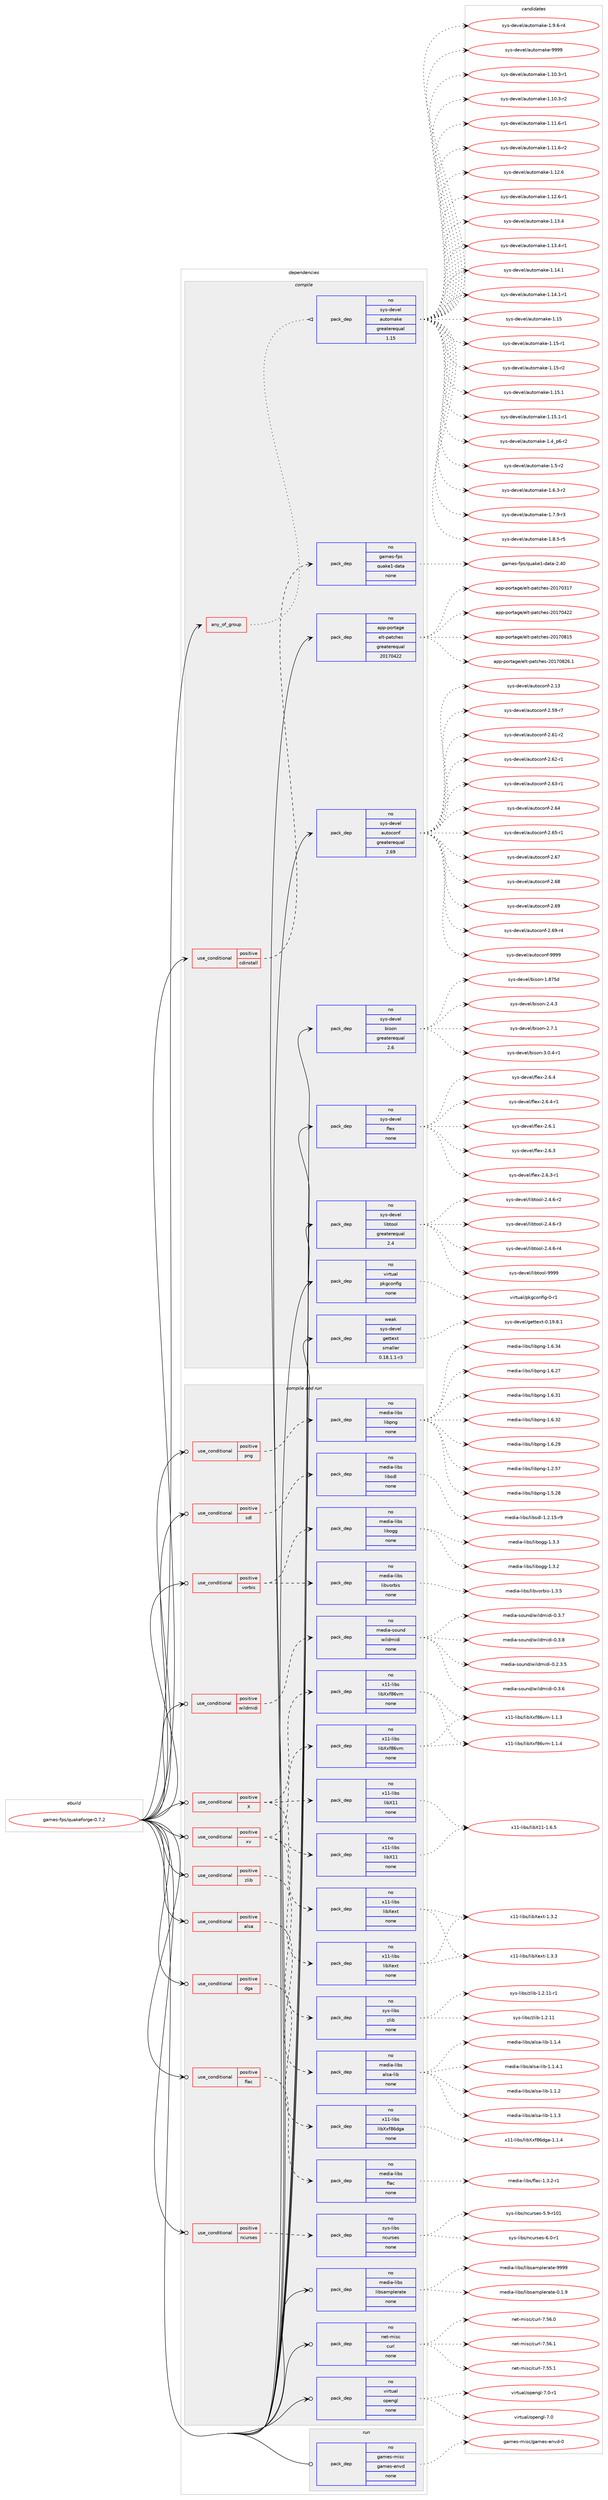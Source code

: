 digraph prolog {

# *************
# Graph options
# *************

newrank=true;
concentrate=true;
compound=true;
graph [rankdir=LR,fontname=Helvetica,fontsize=10,ranksep=1.5];#, ranksep=2.5, nodesep=0.2];
edge  [arrowhead=vee];
node  [fontname=Helvetica,fontsize=10];

# **********
# The ebuild
# **********

subgraph cluster_leftcol {
color=gray;
rank=same;
label=<<i>ebuild</i>>;
id [label="games-fps/quakeforge-0.7.2", color=red, width=4, href="../games-fps/quakeforge-0.7.2.svg"];
}

# ****************
# The dependencies
# ****************

subgraph cluster_midcol {
color=gray;
label=<<i>dependencies</i>>;
subgraph cluster_compile {
fillcolor="#eeeeee";
style=filled;
label=<<i>compile</i>>;
subgraph any4570 {
dependency299237 [label=<<TABLE BORDER="0" CELLBORDER="1" CELLSPACING="0" CELLPADDING="4"><TR><TD CELLPADDING="10">any_of_group</TD></TR></TABLE>>, shape=none, color=red];subgraph pack214086 {
dependency299238 [label=<<TABLE BORDER="0" CELLBORDER="1" CELLSPACING="0" CELLPADDING="4" WIDTH="220"><TR><TD ROWSPAN="6" CELLPADDING="30">pack_dep</TD></TR><TR><TD WIDTH="110">no</TD></TR><TR><TD>sys-devel</TD></TR><TR><TD>automake</TD></TR><TR><TD>greaterequal</TD></TR><TR><TD>1.15</TD></TR></TABLE>>, shape=none, color=blue];
}
dependency299237:e -> dependency299238:w [weight=20,style="dotted",arrowhead="oinv"];
}
id:e -> dependency299237:w [weight=20,style="solid",arrowhead="vee"];
subgraph cond80528 {
dependency299239 [label=<<TABLE BORDER="0" CELLBORDER="1" CELLSPACING="0" CELLPADDING="4"><TR><TD ROWSPAN="3" CELLPADDING="10">use_conditional</TD></TR><TR><TD>positive</TD></TR><TR><TD>cdinstall</TD></TR></TABLE>>, shape=none, color=red];
subgraph pack214087 {
dependency299240 [label=<<TABLE BORDER="0" CELLBORDER="1" CELLSPACING="0" CELLPADDING="4" WIDTH="220"><TR><TD ROWSPAN="6" CELLPADDING="30">pack_dep</TD></TR><TR><TD WIDTH="110">no</TD></TR><TR><TD>games-fps</TD></TR><TR><TD>quake1-data</TD></TR><TR><TD>none</TD></TR><TR><TD></TD></TR></TABLE>>, shape=none, color=blue];
}
dependency299239:e -> dependency299240:w [weight=20,style="dashed",arrowhead="vee"];
}
id:e -> dependency299239:w [weight=20,style="solid",arrowhead="vee"];
subgraph pack214088 {
dependency299241 [label=<<TABLE BORDER="0" CELLBORDER="1" CELLSPACING="0" CELLPADDING="4" WIDTH="220"><TR><TD ROWSPAN="6" CELLPADDING="30">pack_dep</TD></TR><TR><TD WIDTH="110">no</TD></TR><TR><TD>app-portage</TD></TR><TR><TD>elt-patches</TD></TR><TR><TD>greaterequal</TD></TR><TR><TD>20170422</TD></TR></TABLE>>, shape=none, color=blue];
}
id:e -> dependency299241:w [weight=20,style="solid",arrowhead="vee"];
subgraph pack214089 {
dependency299242 [label=<<TABLE BORDER="0" CELLBORDER="1" CELLSPACING="0" CELLPADDING="4" WIDTH="220"><TR><TD ROWSPAN="6" CELLPADDING="30">pack_dep</TD></TR><TR><TD WIDTH="110">no</TD></TR><TR><TD>sys-devel</TD></TR><TR><TD>autoconf</TD></TR><TR><TD>greaterequal</TD></TR><TR><TD>2.69</TD></TR></TABLE>>, shape=none, color=blue];
}
id:e -> dependency299242:w [weight=20,style="solid",arrowhead="vee"];
subgraph pack214090 {
dependency299243 [label=<<TABLE BORDER="0" CELLBORDER="1" CELLSPACING="0" CELLPADDING="4" WIDTH="220"><TR><TD ROWSPAN="6" CELLPADDING="30">pack_dep</TD></TR><TR><TD WIDTH="110">no</TD></TR><TR><TD>sys-devel</TD></TR><TR><TD>bison</TD></TR><TR><TD>greaterequal</TD></TR><TR><TD>2.6</TD></TR></TABLE>>, shape=none, color=blue];
}
id:e -> dependency299243:w [weight=20,style="solid",arrowhead="vee"];
subgraph pack214091 {
dependency299244 [label=<<TABLE BORDER="0" CELLBORDER="1" CELLSPACING="0" CELLPADDING="4" WIDTH="220"><TR><TD ROWSPAN="6" CELLPADDING="30">pack_dep</TD></TR><TR><TD WIDTH="110">no</TD></TR><TR><TD>sys-devel</TD></TR><TR><TD>flex</TD></TR><TR><TD>none</TD></TR><TR><TD></TD></TR></TABLE>>, shape=none, color=blue];
}
id:e -> dependency299244:w [weight=20,style="solid",arrowhead="vee"];
subgraph pack214092 {
dependency299245 [label=<<TABLE BORDER="0" CELLBORDER="1" CELLSPACING="0" CELLPADDING="4" WIDTH="220"><TR><TD ROWSPAN="6" CELLPADDING="30">pack_dep</TD></TR><TR><TD WIDTH="110">no</TD></TR><TR><TD>sys-devel</TD></TR><TR><TD>libtool</TD></TR><TR><TD>greaterequal</TD></TR><TR><TD>2.4</TD></TR></TABLE>>, shape=none, color=blue];
}
id:e -> dependency299245:w [weight=20,style="solid",arrowhead="vee"];
subgraph pack214093 {
dependency299246 [label=<<TABLE BORDER="0" CELLBORDER="1" CELLSPACING="0" CELLPADDING="4" WIDTH="220"><TR><TD ROWSPAN="6" CELLPADDING="30">pack_dep</TD></TR><TR><TD WIDTH="110">no</TD></TR><TR><TD>virtual</TD></TR><TR><TD>pkgconfig</TD></TR><TR><TD>none</TD></TR><TR><TD></TD></TR></TABLE>>, shape=none, color=blue];
}
id:e -> dependency299246:w [weight=20,style="solid",arrowhead="vee"];
subgraph pack214094 {
dependency299247 [label=<<TABLE BORDER="0" CELLBORDER="1" CELLSPACING="0" CELLPADDING="4" WIDTH="220"><TR><TD ROWSPAN="6" CELLPADDING="30">pack_dep</TD></TR><TR><TD WIDTH="110">weak</TD></TR><TR><TD>sys-devel</TD></TR><TR><TD>gettext</TD></TR><TR><TD>smaller</TD></TR><TR><TD>0.18.1.1-r3</TD></TR></TABLE>>, shape=none, color=blue];
}
id:e -> dependency299247:w [weight=20,style="solid",arrowhead="vee"];
}
subgraph cluster_compileandrun {
fillcolor="#eeeeee";
style=filled;
label=<<i>compile and run</i>>;
subgraph cond80529 {
dependency299248 [label=<<TABLE BORDER="0" CELLBORDER="1" CELLSPACING="0" CELLPADDING="4"><TR><TD ROWSPAN="3" CELLPADDING="10">use_conditional</TD></TR><TR><TD>positive</TD></TR><TR><TD>X</TD></TR></TABLE>>, shape=none, color=red];
subgraph pack214095 {
dependency299249 [label=<<TABLE BORDER="0" CELLBORDER="1" CELLSPACING="0" CELLPADDING="4" WIDTH="220"><TR><TD ROWSPAN="6" CELLPADDING="30">pack_dep</TD></TR><TR><TD WIDTH="110">no</TD></TR><TR><TD>x11-libs</TD></TR><TR><TD>libX11</TD></TR><TR><TD>none</TD></TR><TR><TD></TD></TR></TABLE>>, shape=none, color=blue];
}
dependency299248:e -> dependency299249:w [weight=20,style="dashed",arrowhead="vee"];
subgraph pack214096 {
dependency299250 [label=<<TABLE BORDER="0" CELLBORDER="1" CELLSPACING="0" CELLPADDING="4" WIDTH="220"><TR><TD ROWSPAN="6" CELLPADDING="30">pack_dep</TD></TR><TR><TD WIDTH="110">no</TD></TR><TR><TD>x11-libs</TD></TR><TR><TD>libXext</TD></TR><TR><TD>none</TD></TR><TR><TD></TD></TR></TABLE>>, shape=none, color=blue];
}
dependency299248:e -> dependency299250:w [weight=20,style="dashed",arrowhead="vee"];
subgraph pack214097 {
dependency299251 [label=<<TABLE BORDER="0" CELLBORDER="1" CELLSPACING="0" CELLPADDING="4" WIDTH="220"><TR><TD ROWSPAN="6" CELLPADDING="30">pack_dep</TD></TR><TR><TD WIDTH="110">no</TD></TR><TR><TD>x11-libs</TD></TR><TR><TD>libXxf86vm</TD></TR><TR><TD>none</TD></TR><TR><TD></TD></TR></TABLE>>, shape=none, color=blue];
}
dependency299248:e -> dependency299251:w [weight=20,style="dashed",arrowhead="vee"];
}
id:e -> dependency299248:w [weight=20,style="solid",arrowhead="odotvee"];
subgraph cond80530 {
dependency299252 [label=<<TABLE BORDER="0" CELLBORDER="1" CELLSPACING="0" CELLPADDING="4"><TR><TD ROWSPAN="3" CELLPADDING="10">use_conditional</TD></TR><TR><TD>positive</TD></TR><TR><TD>alsa</TD></TR></TABLE>>, shape=none, color=red];
subgraph pack214098 {
dependency299253 [label=<<TABLE BORDER="0" CELLBORDER="1" CELLSPACING="0" CELLPADDING="4" WIDTH="220"><TR><TD ROWSPAN="6" CELLPADDING="30">pack_dep</TD></TR><TR><TD WIDTH="110">no</TD></TR><TR><TD>media-libs</TD></TR><TR><TD>alsa-lib</TD></TR><TR><TD>none</TD></TR><TR><TD></TD></TR></TABLE>>, shape=none, color=blue];
}
dependency299252:e -> dependency299253:w [weight=20,style="dashed",arrowhead="vee"];
}
id:e -> dependency299252:w [weight=20,style="solid",arrowhead="odotvee"];
subgraph cond80531 {
dependency299254 [label=<<TABLE BORDER="0" CELLBORDER="1" CELLSPACING="0" CELLPADDING="4"><TR><TD ROWSPAN="3" CELLPADDING="10">use_conditional</TD></TR><TR><TD>positive</TD></TR><TR><TD>dga</TD></TR></TABLE>>, shape=none, color=red];
subgraph pack214099 {
dependency299255 [label=<<TABLE BORDER="0" CELLBORDER="1" CELLSPACING="0" CELLPADDING="4" WIDTH="220"><TR><TD ROWSPAN="6" CELLPADDING="30">pack_dep</TD></TR><TR><TD WIDTH="110">no</TD></TR><TR><TD>x11-libs</TD></TR><TR><TD>libXxf86dga</TD></TR><TR><TD>none</TD></TR><TR><TD></TD></TR></TABLE>>, shape=none, color=blue];
}
dependency299254:e -> dependency299255:w [weight=20,style="dashed",arrowhead="vee"];
}
id:e -> dependency299254:w [weight=20,style="solid",arrowhead="odotvee"];
subgraph cond80532 {
dependency299256 [label=<<TABLE BORDER="0" CELLBORDER="1" CELLSPACING="0" CELLPADDING="4"><TR><TD ROWSPAN="3" CELLPADDING="10">use_conditional</TD></TR><TR><TD>positive</TD></TR><TR><TD>flac</TD></TR></TABLE>>, shape=none, color=red];
subgraph pack214100 {
dependency299257 [label=<<TABLE BORDER="0" CELLBORDER="1" CELLSPACING="0" CELLPADDING="4" WIDTH="220"><TR><TD ROWSPAN="6" CELLPADDING="30">pack_dep</TD></TR><TR><TD WIDTH="110">no</TD></TR><TR><TD>media-libs</TD></TR><TR><TD>flac</TD></TR><TR><TD>none</TD></TR><TR><TD></TD></TR></TABLE>>, shape=none, color=blue];
}
dependency299256:e -> dependency299257:w [weight=20,style="dashed",arrowhead="vee"];
}
id:e -> dependency299256:w [weight=20,style="solid",arrowhead="odotvee"];
subgraph cond80533 {
dependency299258 [label=<<TABLE BORDER="0" CELLBORDER="1" CELLSPACING="0" CELLPADDING="4"><TR><TD ROWSPAN="3" CELLPADDING="10">use_conditional</TD></TR><TR><TD>positive</TD></TR><TR><TD>ncurses</TD></TR></TABLE>>, shape=none, color=red];
subgraph pack214101 {
dependency299259 [label=<<TABLE BORDER="0" CELLBORDER="1" CELLSPACING="0" CELLPADDING="4" WIDTH="220"><TR><TD ROWSPAN="6" CELLPADDING="30">pack_dep</TD></TR><TR><TD WIDTH="110">no</TD></TR><TR><TD>sys-libs</TD></TR><TR><TD>ncurses</TD></TR><TR><TD>none</TD></TR><TR><TD></TD></TR></TABLE>>, shape=none, color=blue];
}
dependency299258:e -> dependency299259:w [weight=20,style="dashed",arrowhead="vee"];
}
id:e -> dependency299258:w [weight=20,style="solid",arrowhead="odotvee"];
subgraph cond80534 {
dependency299260 [label=<<TABLE BORDER="0" CELLBORDER="1" CELLSPACING="0" CELLPADDING="4"><TR><TD ROWSPAN="3" CELLPADDING="10">use_conditional</TD></TR><TR><TD>positive</TD></TR><TR><TD>png</TD></TR></TABLE>>, shape=none, color=red];
subgraph pack214102 {
dependency299261 [label=<<TABLE BORDER="0" CELLBORDER="1" CELLSPACING="0" CELLPADDING="4" WIDTH="220"><TR><TD ROWSPAN="6" CELLPADDING="30">pack_dep</TD></TR><TR><TD WIDTH="110">no</TD></TR><TR><TD>media-libs</TD></TR><TR><TD>libpng</TD></TR><TR><TD>none</TD></TR><TR><TD></TD></TR></TABLE>>, shape=none, color=blue];
}
dependency299260:e -> dependency299261:w [weight=20,style="dashed",arrowhead="vee"];
}
id:e -> dependency299260:w [weight=20,style="solid",arrowhead="odotvee"];
subgraph cond80535 {
dependency299262 [label=<<TABLE BORDER="0" CELLBORDER="1" CELLSPACING="0" CELLPADDING="4"><TR><TD ROWSPAN="3" CELLPADDING="10">use_conditional</TD></TR><TR><TD>positive</TD></TR><TR><TD>sdl</TD></TR></TABLE>>, shape=none, color=red];
subgraph pack214103 {
dependency299263 [label=<<TABLE BORDER="0" CELLBORDER="1" CELLSPACING="0" CELLPADDING="4" WIDTH="220"><TR><TD ROWSPAN="6" CELLPADDING="30">pack_dep</TD></TR><TR><TD WIDTH="110">no</TD></TR><TR><TD>media-libs</TD></TR><TR><TD>libsdl</TD></TR><TR><TD>none</TD></TR><TR><TD></TD></TR></TABLE>>, shape=none, color=blue];
}
dependency299262:e -> dependency299263:w [weight=20,style="dashed",arrowhead="vee"];
}
id:e -> dependency299262:w [weight=20,style="solid",arrowhead="odotvee"];
subgraph cond80536 {
dependency299264 [label=<<TABLE BORDER="0" CELLBORDER="1" CELLSPACING="0" CELLPADDING="4"><TR><TD ROWSPAN="3" CELLPADDING="10">use_conditional</TD></TR><TR><TD>positive</TD></TR><TR><TD>vorbis</TD></TR></TABLE>>, shape=none, color=red];
subgraph pack214104 {
dependency299265 [label=<<TABLE BORDER="0" CELLBORDER="1" CELLSPACING="0" CELLPADDING="4" WIDTH="220"><TR><TD ROWSPAN="6" CELLPADDING="30">pack_dep</TD></TR><TR><TD WIDTH="110">no</TD></TR><TR><TD>media-libs</TD></TR><TR><TD>libogg</TD></TR><TR><TD>none</TD></TR><TR><TD></TD></TR></TABLE>>, shape=none, color=blue];
}
dependency299264:e -> dependency299265:w [weight=20,style="dashed",arrowhead="vee"];
subgraph pack214105 {
dependency299266 [label=<<TABLE BORDER="0" CELLBORDER="1" CELLSPACING="0" CELLPADDING="4" WIDTH="220"><TR><TD ROWSPAN="6" CELLPADDING="30">pack_dep</TD></TR><TR><TD WIDTH="110">no</TD></TR><TR><TD>media-libs</TD></TR><TR><TD>libvorbis</TD></TR><TR><TD>none</TD></TR><TR><TD></TD></TR></TABLE>>, shape=none, color=blue];
}
dependency299264:e -> dependency299266:w [weight=20,style="dashed",arrowhead="vee"];
}
id:e -> dependency299264:w [weight=20,style="solid",arrowhead="odotvee"];
subgraph cond80537 {
dependency299267 [label=<<TABLE BORDER="0" CELLBORDER="1" CELLSPACING="0" CELLPADDING="4"><TR><TD ROWSPAN="3" CELLPADDING="10">use_conditional</TD></TR><TR><TD>positive</TD></TR><TR><TD>wildmidi</TD></TR></TABLE>>, shape=none, color=red];
subgraph pack214106 {
dependency299268 [label=<<TABLE BORDER="0" CELLBORDER="1" CELLSPACING="0" CELLPADDING="4" WIDTH="220"><TR><TD ROWSPAN="6" CELLPADDING="30">pack_dep</TD></TR><TR><TD WIDTH="110">no</TD></TR><TR><TD>media-sound</TD></TR><TR><TD>wildmidi</TD></TR><TR><TD>none</TD></TR><TR><TD></TD></TR></TABLE>>, shape=none, color=blue];
}
dependency299267:e -> dependency299268:w [weight=20,style="dashed",arrowhead="vee"];
}
id:e -> dependency299267:w [weight=20,style="solid",arrowhead="odotvee"];
subgraph cond80538 {
dependency299269 [label=<<TABLE BORDER="0" CELLBORDER="1" CELLSPACING="0" CELLPADDING="4"><TR><TD ROWSPAN="3" CELLPADDING="10">use_conditional</TD></TR><TR><TD>positive</TD></TR><TR><TD>xv</TD></TR></TABLE>>, shape=none, color=red];
subgraph pack214107 {
dependency299270 [label=<<TABLE BORDER="0" CELLBORDER="1" CELLSPACING="0" CELLPADDING="4" WIDTH="220"><TR><TD ROWSPAN="6" CELLPADDING="30">pack_dep</TD></TR><TR><TD WIDTH="110">no</TD></TR><TR><TD>x11-libs</TD></TR><TR><TD>libX11</TD></TR><TR><TD>none</TD></TR><TR><TD></TD></TR></TABLE>>, shape=none, color=blue];
}
dependency299269:e -> dependency299270:w [weight=20,style="dashed",arrowhead="vee"];
subgraph pack214108 {
dependency299271 [label=<<TABLE BORDER="0" CELLBORDER="1" CELLSPACING="0" CELLPADDING="4" WIDTH="220"><TR><TD ROWSPAN="6" CELLPADDING="30">pack_dep</TD></TR><TR><TD WIDTH="110">no</TD></TR><TR><TD>x11-libs</TD></TR><TR><TD>libXext</TD></TR><TR><TD>none</TD></TR><TR><TD></TD></TR></TABLE>>, shape=none, color=blue];
}
dependency299269:e -> dependency299271:w [weight=20,style="dashed",arrowhead="vee"];
subgraph pack214109 {
dependency299272 [label=<<TABLE BORDER="0" CELLBORDER="1" CELLSPACING="0" CELLPADDING="4" WIDTH="220"><TR><TD ROWSPAN="6" CELLPADDING="30">pack_dep</TD></TR><TR><TD WIDTH="110">no</TD></TR><TR><TD>x11-libs</TD></TR><TR><TD>libXxf86vm</TD></TR><TR><TD>none</TD></TR><TR><TD></TD></TR></TABLE>>, shape=none, color=blue];
}
dependency299269:e -> dependency299272:w [weight=20,style="dashed",arrowhead="vee"];
}
id:e -> dependency299269:w [weight=20,style="solid",arrowhead="odotvee"];
subgraph cond80539 {
dependency299273 [label=<<TABLE BORDER="0" CELLBORDER="1" CELLSPACING="0" CELLPADDING="4"><TR><TD ROWSPAN="3" CELLPADDING="10">use_conditional</TD></TR><TR><TD>positive</TD></TR><TR><TD>zlib</TD></TR></TABLE>>, shape=none, color=red];
subgraph pack214110 {
dependency299274 [label=<<TABLE BORDER="0" CELLBORDER="1" CELLSPACING="0" CELLPADDING="4" WIDTH="220"><TR><TD ROWSPAN="6" CELLPADDING="30">pack_dep</TD></TR><TR><TD WIDTH="110">no</TD></TR><TR><TD>sys-libs</TD></TR><TR><TD>zlib</TD></TR><TR><TD>none</TD></TR><TR><TD></TD></TR></TABLE>>, shape=none, color=blue];
}
dependency299273:e -> dependency299274:w [weight=20,style="dashed",arrowhead="vee"];
}
id:e -> dependency299273:w [weight=20,style="solid",arrowhead="odotvee"];
subgraph pack214111 {
dependency299275 [label=<<TABLE BORDER="0" CELLBORDER="1" CELLSPACING="0" CELLPADDING="4" WIDTH="220"><TR><TD ROWSPAN="6" CELLPADDING="30">pack_dep</TD></TR><TR><TD WIDTH="110">no</TD></TR><TR><TD>media-libs</TD></TR><TR><TD>libsamplerate</TD></TR><TR><TD>none</TD></TR><TR><TD></TD></TR></TABLE>>, shape=none, color=blue];
}
id:e -> dependency299275:w [weight=20,style="solid",arrowhead="odotvee"];
subgraph pack214112 {
dependency299276 [label=<<TABLE BORDER="0" CELLBORDER="1" CELLSPACING="0" CELLPADDING="4" WIDTH="220"><TR><TD ROWSPAN="6" CELLPADDING="30">pack_dep</TD></TR><TR><TD WIDTH="110">no</TD></TR><TR><TD>net-misc</TD></TR><TR><TD>curl</TD></TR><TR><TD>none</TD></TR><TR><TD></TD></TR></TABLE>>, shape=none, color=blue];
}
id:e -> dependency299276:w [weight=20,style="solid",arrowhead="odotvee"];
subgraph pack214113 {
dependency299277 [label=<<TABLE BORDER="0" CELLBORDER="1" CELLSPACING="0" CELLPADDING="4" WIDTH="220"><TR><TD ROWSPAN="6" CELLPADDING="30">pack_dep</TD></TR><TR><TD WIDTH="110">no</TD></TR><TR><TD>virtual</TD></TR><TR><TD>opengl</TD></TR><TR><TD>none</TD></TR><TR><TD></TD></TR></TABLE>>, shape=none, color=blue];
}
id:e -> dependency299277:w [weight=20,style="solid",arrowhead="odotvee"];
}
subgraph cluster_run {
fillcolor="#eeeeee";
style=filled;
label=<<i>run</i>>;
subgraph pack214114 {
dependency299278 [label=<<TABLE BORDER="0" CELLBORDER="1" CELLSPACING="0" CELLPADDING="4" WIDTH="220"><TR><TD ROWSPAN="6" CELLPADDING="30">pack_dep</TD></TR><TR><TD WIDTH="110">no</TD></TR><TR><TD>games-misc</TD></TR><TR><TD>games-envd</TD></TR><TR><TD>none</TD></TR><TR><TD></TD></TR></TABLE>>, shape=none, color=blue];
}
id:e -> dependency299278:w [weight=20,style="solid",arrowhead="odot"];
}
}

# **************
# The candidates
# **************

subgraph cluster_choices {
rank=same;
color=gray;
label=<<i>candidates</i>>;

subgraph choice214086 {
color=black;
nodesep=1;
choice11512111545100101118101108479711711611110997107101454946494846514511449 [label="sys-devel/automake-1.10.3-r1", color=red, width=4,href="../sys-devel/automake-1.10.3-r1.svg"];
choice11512111545100101118101108479711711611110997107101454946494846514511450 [label="sys-devel/automake-1.10.3-r2", color=red, width=4,href="../sys-devel/automake-1.10.3-r2.svg"];
choice11512111545100101118101108479711711611110997107101454946494946544511449 [label="sys-devel/automake-1.11.6-r1", color=red, width=4,href="../sys-devel/automake-1.11.6-r1.svg"];
choice11512111545100101118101108479711711611110997107101454946494946544511450 [label="sys-devel/automake-1.11.6-r2", color=red, width=4,href="../sys-devel/automake-1.11.6-r2.svg"];
choice1151211154510010111810110847971171161111099710710145494649504654 [label="sys-devel/automake-1.12.6", color=red, width=4,href="../sys-devel/automake-1.12.6.svg"];
choice11512111545100101118101108479711711611110997107101454946495046544511449 [label="sys-devel/automake-1.12.6-r1", color=red, width=4,href="../sys-devel/automake-1.12.6-r1.svg"];
choice1151211154510010111810110847971171161111099710710145494649514652 [label="sys-devel/automake-1.13.4", color=red, width=4,href="../sys-devel/automake-1.13.4.svg"];
choice11512111545100101118101108479711711611110997107101454946495146524511449 [label="sys-devel/automake-1.13.4-r1", color=red, width=4,href="../sys-devel/automake-1.13.4-r1.svg"];
choice1151211154510010111810110847971171161111099710710145494649524649 [label="sys-devel/automake-1.14.1", color=red, width=4,href="../sys-devel/automake-1.14.1.svg"];
choice11512111545100101118101108479711711611110997107101454946495246494511449 [label="sys-devel/automake-1.14.1-r1", color=red, width=4,href="../sys-devel/automake-1.14.1-r1.svg"];
choice115121115451001011181011084797117116111109971071014549464953 [label="sys-devel/automake-1.15", color=red, width=4,href="../sys-devel/automake-1.15.svg"];
choice1151211154510010111810110847971171161111099710710145494649534511449 [label="sys-devel/automake-1.15-r1", color=red, width=4,href="../sys-devel/automake-1.15-r1.svg"];
choice1151211154510010111810110847971171161111099710710145494649534511450 [label="sys-devel/automake-1.15-r2", color=red, width=4,href="../sys-devel/automake-1.15-r2.svg"];
choice1151211154510010111810110847971171161111099710710145494649534649 [label="sys-devel/automake-1.15.1", color=red, width=4,href="../sys-devel/automake-1.15.1.svg"];
choice11512111545100101118101108479711711611110997107101454946495346494511449 [label="sys-devel/automake-1.15.1-r1", color=red, width=4,href="../sys-devel/automake-1.15.1-r1.svg"];
choice115121115451001011181011084797117116111109971071014549465295112544511450 [label="sys-devel/automake-1.4_p6-r2", color=red, width=4,href="../sys-devel/automake-1.4_p6-r2.svg"];
choice11512111545100101118101108479711711611110997107101454946534511450 [label="sys-devel/automake-1.5-r2", color=red, width=4,href="../sys-devel/automake-1.5-r2.svg"];
choice115121115451001011181011084797117116111109971071014549465446514511450 [label="sys-devel/automake-1.6.3-r2", color=red, width=4,href="../sys-devel/automake-1.6.3-r2.svg"];
choice115121115451001011181011084797117116111109971071014549465546574511451 [label="sys-devel/automake-1.7.9-r3", color=red, width=4,href="../sys-devel/automake-1.7.9-r3.svg"];
choice115121115451001011181011084797117116111109971071014549465646534511453 [label="sys-devel/automake-1.8.5-r5", color=red, width=4,href="../sys-devel/automake-1.8.5-r5.svg"];
choice115121115451001011181011084797117116111109971071014549465746544511452 [label="sys-devel/automake-1.9.6-r4", color=red, width=4,href="../sys-devel/automake-1.9.6-r4.svg"];
choice115121115451001011181011084797117116111109971071014557575757 [label="sys-devel/automake-9999", color=red, width=4,href="../sys-devel/automake-9999.svg"];
dependency299238:e -> choice11512111545100101118101108479711711611110997107101454946494846514511449:w [style=dotted,weight="100"];
dependency299238:e -> choice11512111545100101118101108479711711611110997107101454946494846514511450:w [style=dotted,weight="100"];
dependency299238:e -> choice11512111545100101118101108479711711611110997107101454946494946544511449:w [style=dotted,weight="100"];
dependency299238:e -> choice11512111545100101118101108479711711611110997107101454946494946544511450:w [style=dotted,weight="100"];
dependency299238:e -> choice1151211154510010111810110847971171161111099710710145494649504654:w [style=dotted,weight="100"];
dependency299238:e -> choice11512111545100101118101108479711711611110997107101454946495046544511449:w [style=dotted,weight="100"];
dependency299238:e -> choice1151211154510010111810110847971171161111099710710145494649514652:w [style=dotted,weight="100"];
dependency299238:e -> choice11512111545100101118101108479711711611110997107101454946495146524511449:w [style=dotted,weight="100"];
dependency299238:e -> choice1151211154510010111810110847971171161111099710710145494649524649:w [style=dotted,weight="100"];
dependency299238:e -> choice11512111545100101118101108479711711611110997107101454946495246494511449:w [style=dotted,weight="100"];
dependency299238:e -> choice115121115451001011181011084797117116111109971071014549464953:w [style=dotted,weight="100"];
dependency299238:e -> choice1151211154510010111810110847971171161111099710710145494649534511449:w [style=dotted,weight="100"];
dependency299238:e -> choice1151211154510010111810110847971171161111099710710145494649534511450:w [style=dotted,weight="100"];
dependency299238:e -> choice1151211154510010111810110847971171161111099710710145494649534649:w [style=dotted,weight="100"];
dependency299238:e -> choice11512111545100101118101108479711711611110997107101454946495346494511449:w [style=dotted,weight="100"];
dependency299238:e -> choice115121115451001011181011084797117116111109971071014549465295112544511450:w [style=dotted,weight="100"];
dependency299238:e -> choice11512111545100101118101108479711711611110997107101454946534511450:w [style=dotted,weight="100"];
dependency299238:e -> choice115121115451001011181011084797117116111109971071014549465446514511450:w [style=dotted,weight="100"];
dependency299238:e -> choice115121115451001011181011084797117116111109971071014549465546574511451:w [style=dotted,weight="100"];
dependency299238:e -> choice115121115451001011181011084797117116111109971071014549465646534511453:w [style=dotted,weight="100"];
dependency299238:e -> choice115121115451001011181011084797117116111109971071014549465746544511452:w [style=dotted,weight="100"];
dependency299238:e -> choice115121115451001011181011084797117116111109971071014557575757:w [style=dotted,weight="100"];
}
subgraph choice214087 {
color=black;
nodesep=1;
choice10397109101115451021121154711311797107101494510097116974550465248 [label="games-fps/quake1-data-2.40", color=red, width=4,href="../games-fps/quake1-data-2.40.svg"];
dependency299240:e -> choice10397109101115451021121154711311797107101494510097116974550465248:w [style=dotted,weight="100"];
}
subgraph choice214088 {
color=black;
nodesep=1;
choice97112112451121111141169710310147101108116451129711699104101115455048495548514955 [label="app-portage/elt-patches-20170317", color=red, width=4,href="../app-portage/elt-patches-20170317.svg"];
choice97112112451121111141169710310147101108116451129711699104101115455048495548525050 [label="app-portage/elt-patches-20170422", color=red, width=4,href="../app-portage/elt-patches-20170422.svg"];
choice97112112451121111141169710310147101108116451129711699104101115455048495548564953 [label="app-portage/elt-patches-20170815", color=red, width=4,href="../app-portage/elt-patches-20170815.svg"];
choice971121124511211111411697103101471011081164511297116991041011154550484955485650544649 [label="app-portage/elt-patches-20170826.1", color=red, width=4,href="../app-portage/elt-patches-20170826.1.svg"];
dependency299241:e -> choice97112112451121111141169710310147101108116451129711699104101115455048495548514955:w [style=dotted,weight="100"];
dependency299241:e -> choice97112112451121111141169710310147101108116451129711699104101115455048495548525050:w [style=dotted,weight="100"];
dependency299241:e -> choice97112112451121111141169710310147101108116451129711699104101115455048495548564953:w [style=dotted,weight="100"];
dependency299241:e -> choice971121124511211111411697103101471011081164511297116991041011154550484955485650544649:w [style=dotted,weight="100"];
}
subgraph choice214089 {
color=black;
nodesep=1;
choice115121115451001011181011084797117116111991111101024550464951 [label="sys-devel/autoconf-2.13", color=red, width=4,href="../sys-devel/autoconf-2.13.svg"];
choice1151211154510010111810110847971171161119911111010245504653574511455 [label="sys-devel/autoconf-2.59-r7", color=red, width=4,href="../sys-devel/autoconf-2.59-r7.svg"];
choice1151211154510010111810110847971171161119911111010245504654494511450 [label="sys-devel/autoconf-2.61-r2", color=red, width=4,href="../sys-devel/autoconf-2.61-r2.svg"];
choice1151211154510010111810110847971171161119911111010245504654504511449 [label="sys-devel/autoconf-2.62-r1", color=red, width=4,href="../sys-devel/autoconf-2.62-r1.svg"];
choice1151211154510010111810110847971171161119911111010245504654514511449 [label="sys-devel/autoconf-2.63-r1", color=red, width=4,href="../sys-devel/autoconf-2.63-r1.svg"];
choice115121115451001011181011084797117116111991111101024550465452 [label="sys-devel/autoconf-2.64", color=red, width=4,href="../sys-devel/autoconf-2.64.svg"];
choice1151211154510010111810110847971171161119911111010245504654534511449 [label="sys-devel/autoconf-2.65-r1", color=red, width=4,href="../sys-devel/autoconf-2.65-r1.svg"];
choice115121115451001011181011084797117116111991111101024550465455 [label="sys-devel/autoconf-2.67", color=red, width=4,href="../sys-devel/autoconf-2.67.svg"];
choice115121115451001011181011084797117116111991111101024550465456 [label="sys-devel/autoconf-2.68", color=red, width=4,href="../sys-devel/autoconf-2.68.svg"];
choice115121115451001011181011084797117116111991111101024550465457 [label="sys-devel/autoconf-2.69", color=red, width=4,href="../sys-devel/autoconf-2.69.svg"];
choice1151211154510010111810110847971171161119911111010245504654574511452 [label="sys-devel/autoconf-2.69-r4", color=red, width=4,href="../sys-devel/autoconf-2.69-r4.svg"];
choice115121115451001011181011084797117116111991111101024557575757 [label="sys-devel/autoconf-9999", color=red, width=4,href="../sys-devel/autoconf-9999.svg"];
dependency299242:e -> choice115121115451001011181011084797117116111991111101024550464951:w [style=dotted,weight="100"];
dependency299242:e -> choice1151211154510010111810110847971171161119911111010245504653574511455:w [style=dotted,weight="100"];
dependency299242:e -> choice1151211154510010111810110847971171161119911111010245504654494511450:w [style=dotted,weight="100"];
dependency299242:e -> choice1151211154510010111810110847971171161119911111010245504654504511449:w [style=dotted,weight="100"];
dependency299242:e -> choice1151211154510010111810110847971171161119911111010245504654514511449:w [style=dotted,weight="100"];
dependency299242:e -> choice115121115451001011181011084797117116111991111101024550465452:w [style=dotted,weight="100"];
dependency299242:e -> choice1151211154510010111810110847971171161119911111010245504654534511449:w [style=dotted,weight="100"];
dependency299242:e -> choice115121115451001011181011084797117116111991111101024550465455:w [style=dotted,weight="100"];
dependency299242:e -> choice115121115451001011181011084797117116111991111101024550465456:w [style=dotted,weight="100"];
dependency299242:e -> choice115121115451001011181011084797117116111991111101024550465457:w [style=dotted,weight="100"];
dependency299242:e -> choice1151211154510010111810110847971171161119911111010245504654574511452:w [style=dotted,weight="100"];
dependency299242:e -> choice115121115451001011181011084797117116111991111101024557575757:w [style=dotted,weight="100"];
}
subgraph choice214090 {
color=black;
nodesep=1;
choice115121115451001011181011084798105115111110454946565553100 [label="sys-devel/bison-1.875d", color=red, width=4,href="../sys-devel/bison-1.875d.svg"];
choice115121115451001011181011084798105115111110455046524651 [label="sys-devel/bison-2.4.3", color=red, width=4,href="../sys-devel/bison-2.4.3.svg"];
choice115121115451001011181011084798105115111110455046554649 [label="sys-devel/bison-2.7.1", color=red, width=4,href="../sys-devel/bison-2.7.1.svg"];
choice1151211154510010111810110847981051151111104551464846524511449 [label="sys-devel/bison-3.0.4-r1", color=red, width=4,href="../sys-devel/bison-3.0.4-r1.svg"];
dependency299243:e -> choice115121115451001011181011084798105115111110454946565553100:w [style=dotted,weight="100"];
dependency299243:e -> choice115121115451001011181011084798105115111110455046524651:w [style=dotted,weight="100"];
dependency299243:e -> choice115121115451001011181011084798105115111110455046554649:w [style=dotted,weight="100"];
dependency299243:e -> choice1151211154510010111810110847981051151111104551464846524511449:w [style=dotted,weight="100"];
}
subgraph choice214091 {
color=black;
nodesep=1;
choice1151211154510010111810110847102108101120455046544649 [label="sys-devel/flex-2.6.1", color=red, width=4,href="../sys-devel/flex-2.6.1.svg"];
choice1151211154510010111810110847102108101120455046544651 [label="sys-devel/flex-2.6.3", color=red, width=4,href="../sys-devel/flex-2.6.3.svg"];
choice11512111545100101118101108471021081011204550465446514511449 [label="sys-devel/flex-2.6.3-r1", color=red, width=4,href="../sys-devel/flex-2.6.3-r1.svg"];
choice1151211154510010111810110847102108101120455046544652 [label="sys-devel/flex-2.6.4", color=red, width=4,href="../sys-devel/flex-2.6.4.svg"];
choice11512111545100101118101108471021081011204550465446524511449 [label="sys-devel/flex-2.6.4-r1", color=red, width=4,href="../sys-devel/flex-2.6.4-r1.svg"];
dependency299244:e -> choice1151211154510010111810110847102108101120455046544649:w [style=dotted,weight="100"];
dependency299244:e -> choice1151211154510010111810110847102108101120455046544651:w [style=dotted,weight="100"];
dependency299244:e -> choice11512111545100101118101108471021081011204550465446514511449:w [style=dotted,weight="100"];
dependency299244:e -> choice1151211154510010111810110847102108101120455046544652:w [style=dotted,weight="100"];
dependency299244:e -> choice11512111545100101118101108471021081011204550465446524511449:w [style=dotted,weight="100"];
}
subgraph choice214092 {
color=black;
nodesep=1;
choice1151211154510010111810110847108105981161111111084550465246544511450 [label="sys-devel/libtool-2.4.6-r2", color=red, width=4,href="../sys-devel/libtool-2.4.6-r2.svg"];
choice1151211154510010111810110847108105981161111111084550465246544511451 [label="sys-devel/libtool-2.4.6-r3", color=red, width=4,href="../sys-devel/libtool-2.4.6-r3.svg"];
choice1151211154510010111810110847108105981161111111084550465246544511452 [label="sys-devel/libtool-2.4.6-r4", color=red, width=4,href="../sys-devel/libtool-2.4.6-r4.svg"];
choice1151211154510010111810110847108105981161111111084557575757 [label="sys-devel/libtool-9999", color=red, width=4,href="../sys-devel/libtool-9999.svg"];
dependency299245:e -> choice1151211154510010111810110847108105981161111111084550465246544511450:w [style=dotted,weight="100"];
dependency299245:e -> choice1151211154510010111810110847108105981161111111084550465246544511451:w [style=dotted,weight="100"];
dependency299245:e -> choice1151211154510010111810110847108105981161111111084550465246544511452:w [style=dotted,weight="100"];
dependency299245:e -> choice1151211154510010111810110847108105981161111111084557575757:w [style=dotted,weight="100"];
}
subgraph choice214093 {
color=black;
nodesep=1;
choice11810511411611797108471121071039911111010210510345484511449 [label="virtual/pkgconfig-0-r1", color=red, width=4,href="../virtual/pkgconfig-0-r1.svg"];
dependency299246:e -> choice11810511411611797108471121071039911111010210510345484511449:w [style=dotted,weight="100"];
}
subgraph choice214094 {
color=black;
nodesep=1;
choice1151211154510010111810110847103101116116101120116454846495746564649 [label="sys-devel/gettext-0.19.8.1", color=red, width=4,href="../sys-devel/gettext-0.19.8.1.svg"];
dependency299247:e -> choice1151211154510010111810110847103101116116101120116454846495746564649:w [style=dotted,weight="100"];
}
subgraph choice214095 {
color=black;
nodesep=1;
choice120494945108105981154710810598884949454946544653 [label="x11-libs/libX11-1.6.5", color=red, width=4,href="../x11-libs/libX11-1.6.5.svg"];
dependency299249:e -> choice120494945108105981154710810598884949454946544653:w [style=dotted,weight="100"];
}
subgraph choice214096 {
color=black;
nodesep=1;
choice12049494510810598115471081059888101120116454946514650 [label="x11-libs/libXext-1.3.2", color=red, width=4,href="../x11-libs/libXext-1.3.2.svg"];
choice12049494510810598115471081059888101120116454946514651 [label="x11-libs/libXext-1.3.3", color=red, width=4,href="../x11-libs/libXext-1.3.3.svg"];
dependency299250:e -> choice12049494510810598115471081059888101120116454946514650:w [style=dotted,weight="100"];
dependency299250:e -> choice12049494510810598115471081059888101120116454946514651:w [style=dotted,weight="100"];
}
subgraph choice214097 {
color=black;
nodesep=1;
choice120494945108105981154710810598881201025654118109454946494651 [label="x11-libs/libXxf86vm-1.1.3", color=red, width=4,href="../x11-libs/libXxf86vm-1.1.3.svg"];
choice120494945108105981154710810598881201025654118109454946494652 [label="x11-libs/libXxf86vm-1.1.4", color=red, width=4,href="../x11-libs/libXxf86vm-1.1.4.svg"];
dependency299251:e -> choice120494945108105981154710810598881201025654118109454946494651:w [style=dotted,weight="100"];
dependency299251:e -> choice120494945108105981154710810598881201025654118109454946494652:w [style=dotted,weight="100"];
}
subgraph choice214098 {
color=black;
nodesep=1;
choice1091011001059745108105981154797108115974510810598454946494650 [label="media-libs/alsa-lib-1.1.2", color=red, width=4,href="../media-libs/alsa-lib-1.1.2.svg"];
choice1091011001059745108105981154797108115974510810598454946494651 [label="media-libs/alsa-lib-1.1.3", color=red, width=4,href="../media-libs/alsa-lib-1.1.3.svg"];
choice1091011001059745108105981154797108115974510810598454946494652 [label="media-libs/alsa-lib-1.1.4", color=red, width=4,href="../media-libs/alsa-lib-1.1.4.svg"];
choice10910110010597451081059811547971081159745108105984549464946524649 [label="media-libs/alsa-lib-1.1.4.1", color=red, width=4,href="../media-libs/alsa-lib-1.1.4.1.svg"];
dependency299253:e -> choice1091011001059745108105981154797108115974510810598454946494650:w [style=dotted,weight="100"];
dependency299253:e -> choice1091011001059745108105981154797108115974510810598454946494651:w [style=dotted,weight="100"];
dependency299253:e -> choice1091011001059745108105981154797108115974510810598454946494652:w [style=dotted,weight="100"];
dependency299253:e -> choice10910110010597451081059811547971081159745108105984549464946524649:w [style=dotted,weight="100"];
}
subgraph choice214099 {
color=black;
nodesep=1;
choice12049494510810598115471081059888120102565410010397454946494652 [label="x11-libs/libXxf86dga-1.1.4", color=red, width=4,href="../x11-libs/libXxf86dga-1.1.4.svg"];
dependency299255:e -> choice12049494510810598115471081059888120102565410010397454946494652:w [style=dotted,weight="100"];
}
subgraph choice214100 {
color=black;
nodesep=1;
choice1091011001059745108105981154710210897994549465146504511449 [label="media-libs/flac-1.3.2-r1", color=red, width=4,href="../media-libs/flac-1.3.2-r1.svg"];
dependency299257:e -> choice1091011001059745108105981154710210897994549465146504511449:w [style=dotted,weight="100"];
}
subgraph choice214101 {
color=black;
nodesep=1;
choice115121115451081059811547110991171141151011154553465745114494849 [label="sys-libs/ncurses-5.9-r101", color=red, width=4,href="../sys-libs/ncurses-5.9-r101.svg"];
choice11512111545108105981154711099117114115101115455446484511449 [label="sys-libs/ncurses-6.0-r1", color=red, width=4,href="../sys-libs/ncurses-6.0-r1.svg"];
dependency299259:e -> choice115121115451081059811547110991171141151011154553465745114494849:w [style=dotted,weight="100"];
dependency299259:e -> choice11512111545108105981154711099117114115101115455446484511449:w [style=dotted,weight="100"];
}
subgraph choice214102 {
color=black;
nodesep=1;
choice109101100105974510810598115471081059811211010345494650465355 [label="media-libs/libpng-1.2.57", color=red, width=4,href="../media-libs/libpng-1.2.57.svg"];
choice109101100105974510810598115471081059811211010345494653465056 [label="media-libs/libpng-1.5.28", color=red, width=4,href="../media-libs/libpng-1.5.28.svg"];
choice109101100105974510810598115471081059811211010345494654465055 [label="media-libs/libpng-1.6.27", color=red, width=4,href="../media-libs/libpng-1.6.27.svg"];
choice109101100105974510810598115471081059811211010345494654465057 [label="media-libs/libpng-1.6.29", color=red, width=4,href="../media-libs/libpng-1.6.29.svg"];
choice109101100105974510810598115471081059811211010345494654465149 [label="media-libs/libpng-1.6.31", color=red, width=4,href="../media-libs/libpng-1.6.31.svg"];
choice109101100105974510810598115471081059811211010345494654465150 [label="media-libs/libpng-1.6.32", color=red, width=4,href="../media-libs/libpng-1.6.32.svg"];
choice109101100105974510810598115471081059811211010345494654465152 [label="media-libs/libpng-1.6.34", color=red, width=4,href="../media-libs/libpng-1.6.34.svg"];
dependency299261:e -> choice109101100105974510810598115471081059811211010345494650465355:w [style=dotted,weight="100"];
dependency299261:e -> choice109101100105974510810598115471081059811211010345494653465056:w [style=dotted,weight="100"];
dependency299261:e -> choice109101100105974510810598115471081059811211010345494654465055:w [style=dotted,weight="100"];
dependency299261:e -> choice109101100105974510810598115471081059811211010345494654465057:w [style=dotted,weight="100"];
dependency299261:e -> choice109101100105974510810598115471081059811211010345494654465149:w [style=dotted,weight="100"];
dependency299261:e -> choice109101100105974510810598115471081059811211010345494654465150:w [style=dotted,weight="100"];
dependency299261:e -> choice109101100105974510810598115471081059811211010345494654465152:w [style=dotted,weight="100"];
}
subgraph choice214103 {
color=black;
nodesep=1;
choice1091011001059745108105981154710810598115100108454946504649534511457 [label="media-libs/libsdl-1.2.15-r9", color=red, width=4,href="../media-libs/libsdl-1.2.15-r9.svg"];
dependency299263:e -> choice1091011001059745108105981154710810598115100108454946504649534511457:w [style=dotted,weight="100"];
}
subgraph choice214104 {
color=black;
nodesep=1;
choice1091011001059745108105981154710810598111103103454946514650 [label="media-libs/libogg-1.3.2", color=red, width=4,href="../media-libs/libogg-1.3.2.svg"];
choice1091011001059745108105981154710810598111103103454946514651 [label="media-libs/libogg-1.3.3", color=red, width=4,href="../media-libs/libogg-1.3.3.svg"];
dependency299265:e -> choice1091011001059745108105981154710810598111103103454946514650:w [style=dotted,weight="100"];
dependency299265:e -> choice1091011001059745108105981154710810598111103103454946514651:w [style=dotted,weight="100"];
}
subgraph choice214105 {
color=black;
nodesep=1;
choice109101100105974510810598115471081059811811111498105115454946514653 [label="media-libs/libvorbis-1.3.5", color=red, width=4,href="../media-libs/libvorbis-1.3.5.svg"];
dependency299266:e -> choice109101100105974510810598115471081059811811111498105115454946514653:w [style=dotted,weight="100"];
}
subgraph choice214106 {
color=black;
nodesep=1;
choice1091011001059745115111117110100471191051081001091051001054548465046514653 [label="media-sound/wildmidi-0.2.3.5", color=red, width=4,href="../media-sound/wildmidi-0.2.3.5.svg"];
choice109101100105974511511111711010047119105108100109105100105454846514654 [label="media-sound/wildmidi-0.3.6", color=red, width=4,href="../media-sound/wildmidi-0.3.6.svg"];
choice109101100105974511511111711010047119105108100109105100105454846514655 [label="media-sound/wildmidi-0.3.7", color=red, width=4,href="../media-sound/wildmidi-0.3.7.svg"];
choice109101100105974511511111711010047119105108100109105100105454846514656 [label="media-sound/wildmidi-0.3.8", color=red, width=4,href="../media-sound/wildmidi-0.3.8.svg"];
dependency299268:e -> choice1091011001059745115111117110100471191051081001091051001054548465046514653:w [style=dotted,weight="100"];
dependency299268:e -> choice109101100105974511511111711010047119105108100109105100105454846514654:w [style=dotted,weight="100"];
dependency299268:e -> choice109101100105974511511111711010047119105108100109105100105454846514655:w [style=dotted,weight="100"];
dependency299268:e -> choice109101100105974511511111711010047119105108100109105100105454846514656:w [style=dotted,weight="100"];
}
subgraph choice214107 {
color=black;
nodesep=1;
choice120494945108105981154710810598884949454946544653 [label="x11-libs/libX11-1.6.5", color=red, width=4,href="../x11-libs/libX11-1.6.5.svg"];
dependency299270:e -> choice120494945108105981154710810598884949454946544653:w [style=dotted,weight="100"];
}
subgraph choice214108 {
color=black;
nodesep=1;
choice12049494510810598115471081059888101120116454946514650 [label="x11-libs/libXext-1.3.2", color=red, width=4,href="../x11-libs/libXext-1.3.2.svg"];
choice12049494510810598115471081059888101120116454946514651 [label="x11-libs/libXext-1.3.3", color=red, width=4,href="../x11-libs/libXext-1.3.3.svg"];
dependency299271:e -> choice12049494510810598115471081059888101120116454946514650:w [style=dotted,weight="100"];
dependency299271:e -> choice12049494510810598115471081059888101120116454946514651:w [style=dotted,weight="100"];
}
subgraph choice214109 {
color=black;
nodesep=1;
choice120494945108105981154710810598881201025654118109454946494651 [label="x11-libs/libXxf86vm-1.1.3", color=red, width=4,href="../x11-libs/libXxf86vm-1.1.3.svg"];
choice120494945108105981154710810598881201025654118109454946494652 [label="x11-libs/libXxf86vm-1.1.4", color=red, width=4,href="../x11-libs/libXxf86vm-1.1.4.svg"];
dependency299272:e -> choice120494945108105981154710810598881201025654118109454946494651:w [style=dotted,weight="100"];
dependency299272:e -> choice120494945108105981154710810598881201025654118109454946494652:w [style=dotted,weight="100"];
}
subgraph choice214110 {
color=black;
nodesep=1;
choice1151211154510810598115471221081059845494650464949 [label="sys-libs/zlib-1.2.11", color=red, width=4,href="../sys-libs/zlib-1.2.11.svg"];
choice11512111545108105981154712210810598454946504649494511449 [label="sys-libs/zlib-1.2.11-r1", color=red, width=4,href="../sys-libs/zlib-1.2.11-r1.svg"];
dependency299274:e -> choice1151211154510810598115471221081059845494650464949:w [style=dotted,weight="100"];
dependency299274:e -> choice11512111545108105981154712210810598454946504649494511449:w [style=dotted,weight="100"];
}
subgraph choice214111 {
color=black;
nodesep=1;
choice10910110010597451081059811547108105981159710911210810111497116101454846494657 [label="media-libs/libsamplerate-0.1.9", color=red, width=4,href="../media-libs/libsamplerate-0.1.9.svg"];
choice109101100105974510810598115471081059811597109112108101114971161014557575757 [label="media-libs/libsamplerate-9999", color=red, width=4,href="../media-libs/libsamplerate-9999.svg"];
dependency299275:e -> choice10910110010597451081059811547108105981159710911210810111497116101454846494657:w [style=dotted,weight="100"];
dependency299275:e -> choice109101100105974510810598115471081059811597109112108101114971161014557575757:w [style=dotted,weight="100"];
}
subgraph choice214112 {
color=black;
nodesep=1;
choice1101011164510910511599479911711410845554653534649 [label="net-misc/curl-7.55.1", color=red, width=4,href="../net-misc/curl-7.55.1.svg"];
choice1101011164510910511599479911711410845554653544648 [label="net-misc/curl-7.56.0", color=red, width=4,href="../net-misc/curl-7.56.0.svg"];
choice1101011164510910511599479911711410845554653544649 [label="net-misc/curl-7.56.1", color=red, width=4,href="../net-misc/curl-7.56.1.svg"];
dependency299276:e -> choice1101011164510910511599479911711410845554653534649:w [style=dotted,weight="100"];
dependency299276:e -> choice1101011164510910511599479911711410845554653544648:w [style=dotted,weight="100"];
dependency299276:e -> choice1101011164510910511599479911711410845554653544649:w [style=dotted,weight="100"];
}
subgraph choice214113 {
color=black;
nodesep=1;
choice118105114116117971084711111210111010310845554648 [label="virtual/opengl-7.0", color=red, width=4,href="../virtual/opengl-7.0.svg"];
choice1181051141161179710847111112101110103108455546484511449 [label="virtual/opengl-7.0-r1", color=red, width=4,href="../virtual/opengl-7.0-r1.svg"];
dependency299277:e -> choice118105114116117971084711111210111010310845554648:w [style=dotted,weight="100"];
dependency299277:e -> choice1181051141161179710847111112101110103108455546484511449:w [style=dotted,weight="100"];
}
subgraph choice214114 {
color=black;
nodesep=1;
choice1039710910111545109105115994710397109101115451011101181004548 [label="games-misc/games-envd-0", color=red, width=4,href="../games-misc/games-envd-0.svg"];
dependency299278:e -> choice1039710910111545109105115994710397109101115451011101181004548:w [style=dotted,weight="100"];
}
}

}
